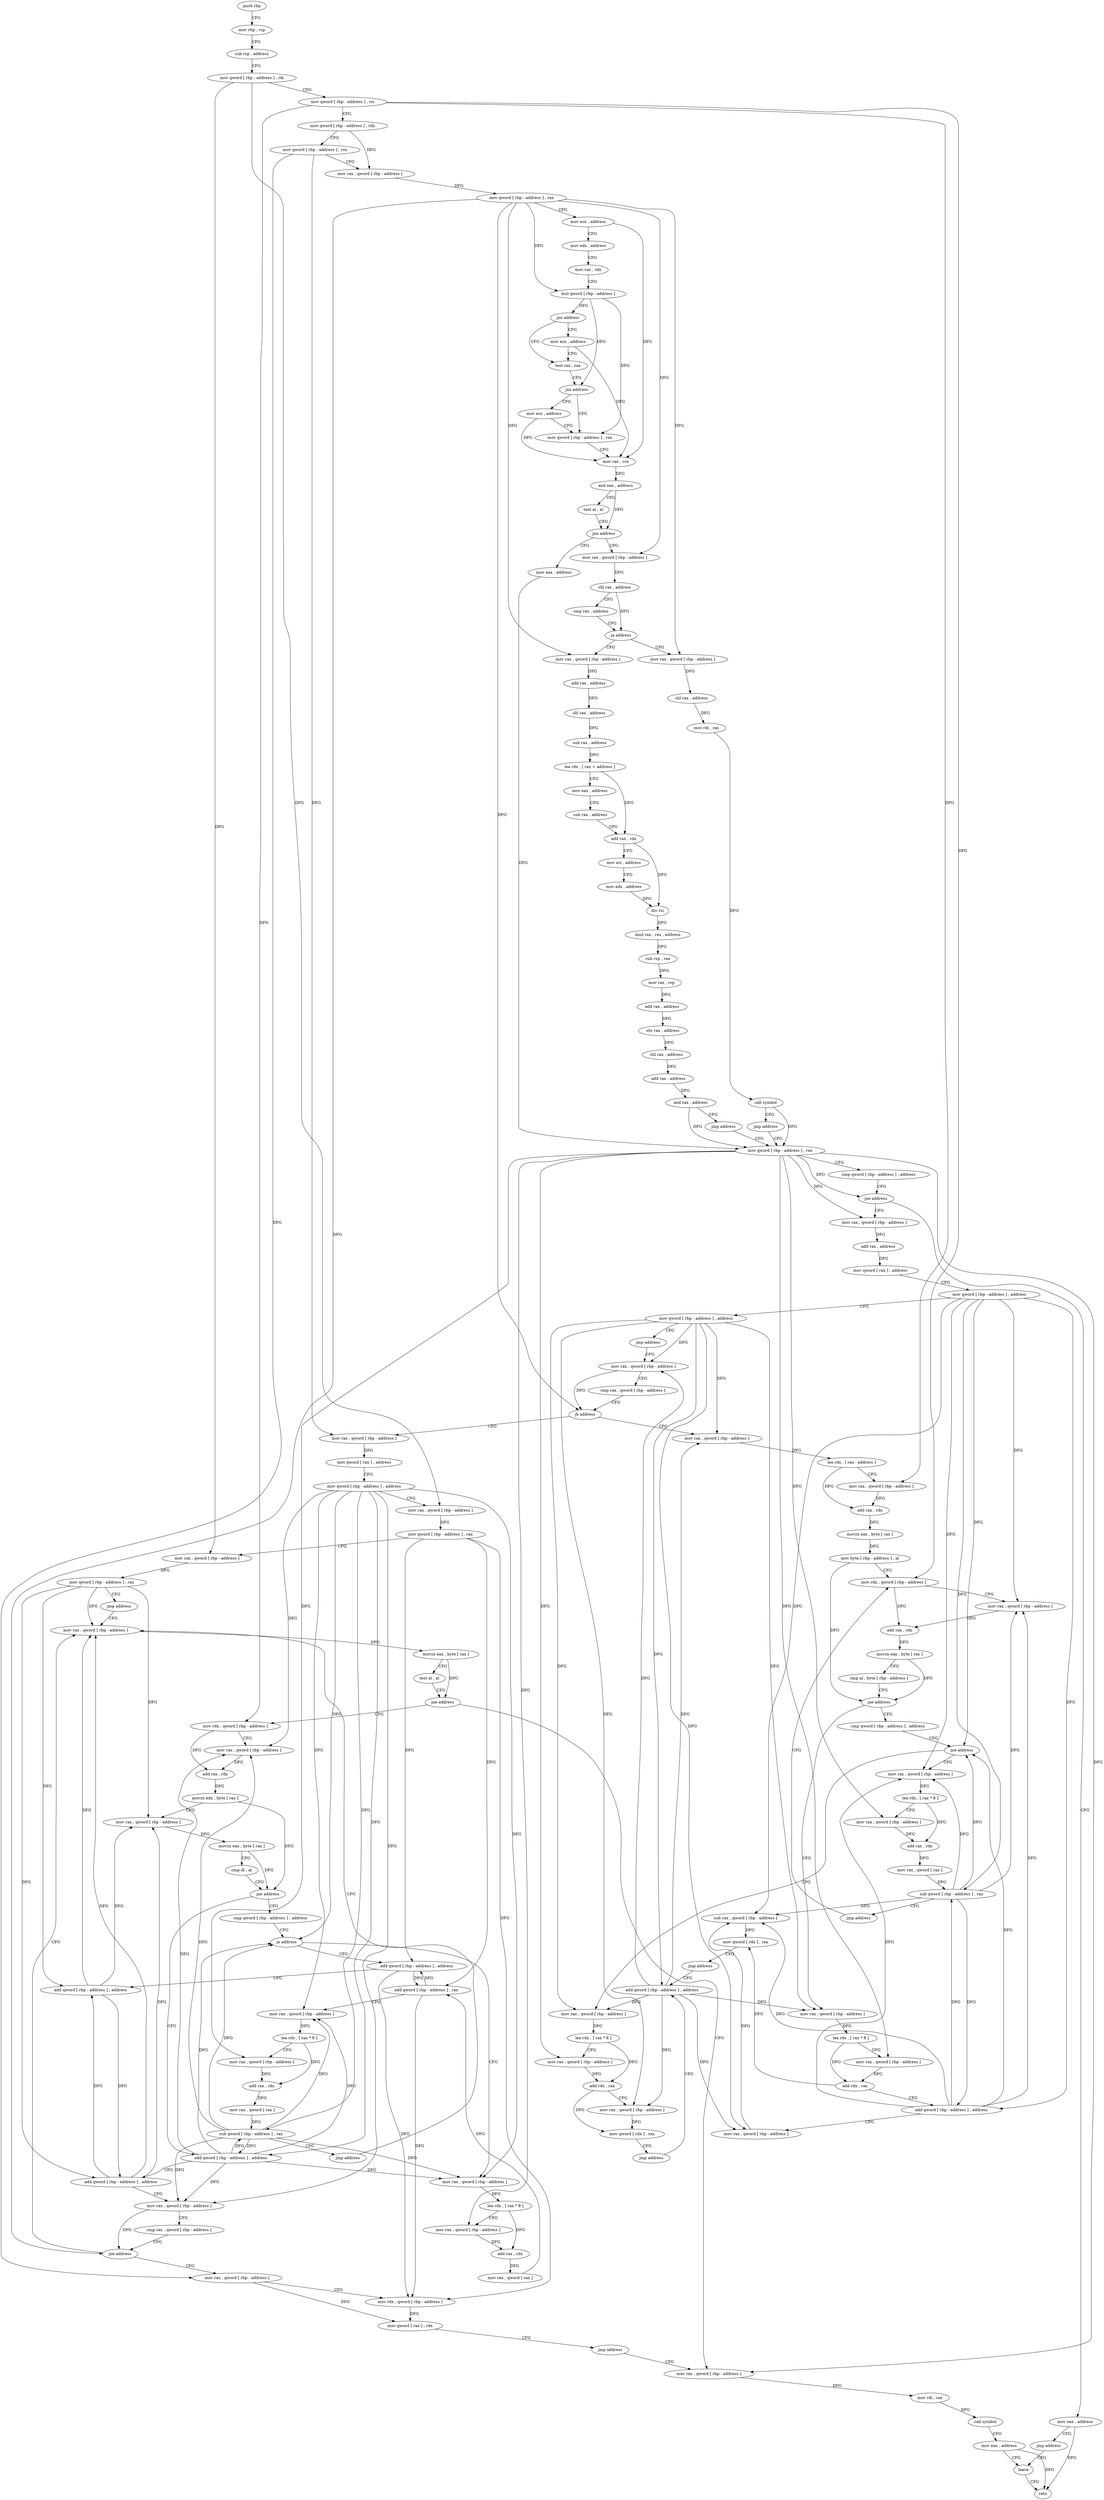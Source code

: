 digraph "func" {
"4314995" [label = "push rbp" ]
"4314996" [label = "mov rbp , rsp" ]
"4314999" [label = "sub rsp , address" ]
"4315003" [label = "mov qword [ rbp - address ] , rdi" ]
"4315007" [label = "mov qword [ rbp - address ] , rsi" ]
"4315011" [label = "mov qword [ rbp - address ] , rdx" ]
"4315015" [label = "mov qword [ rbp - address ] , rcx" ]
"4315019" [label = "mov rax , qword [ rbp - address ]" ]
"4315023" [label = "mov qword [ rbp - address ] , rax" ]
"4315027" [label = "mov ecx , address" ]
"4315032" [label = "mov edx , address" ]
"4315037" [label = "mov rax , rdx" ]
"4315040" [label = "mul qword [ rbp - address ]" ]
"4315044" [label = "jno address" ]
"4315051" [label = "test rax , rax" ]
"4315046" [label = "mov ecx , address" ]
"4315054" [label = "jns address" ]
"4315061" [label = "mov qword [ rbp - address ] , rax" ]
"4315056" [label = "mov ecx , address" ]
"4315065" [label = "mov rax , rcx" ]
"4315068" [label = "and eax , address" ]
"4315071" [label = "test al , al" ]
"4315073" [label = "jne address" ]
"4315186" [label = "mov eax , address" ]
"4315075" [label = "mov rax , qword [ rbp - address ]" ]
"4315191" [label = "mov qword [ rbp - address ] , rax" ]
"4315079" [label = "shl rax , address" ]
"4315083" [label = "cmp rax , address" ]
"4315089" [label = "ja address" ]
"4315168" [label = "mov rax , qword [ rbp - address ]" ]
"4315091" [label = "mov rax , qword [ rbp - address ]" ]
"4315212" [label = "mov rax , qword [ rbp - address ]" ]
"4315216" [label = "add rax , address" ]
"4315220" [label = "mov qword [ rax ] , address" ]
"4315227" [label = "mov qword [ rbp - address ] , address" ]
"4315235" [label = "mov qword [ rbp - address ] , address" ]
"4315243" [label = "jmp address" ]
"4315393" [label = "mov rax , qword [ rbp - address ]" ]
"4315202" [label = "mov eax , address" ]
"4315207" [label = "jmp address" ]
"4315608" [label = "leave" ]
"4315172" [label = "shl rax , address" ]
"4315176" [label = "mov rdi , rax" ]
"4315179" [label = "call symbol" ]
"4315184" [label = "jmp address" ]
"4315095" [label = "add rax , address" ]
"4315099" [label = "shl rax , address" ]
"4315103" [label = "sub rax , address" ]
"4315107" [label = "lea rdx , [ rax + address ]" ]
"4315111" [label = "mov eax , address" ]
"4315116" [label = "sub rax , address" ]
"4315120" [label = "add rax , rdx" ]
"4315123" [label = "mov esi , address" ]
"4315128" [label = "mov edx , address" ]
"4315133" [label = "div rsi" ]
"4315136" [label = "imul rax , rax , address" ]
"4315140" [label = "sub rsp , rax" ]
"4315143" [label = "mov rax , rsp" ]
"4315146" [label = "add rax , address" ]
"4315150" [label = "shr rax , address" ]
"4315154" [label = "shl rax , address" ]
"4315158" [label = "add rax , address" ]
"4315162" [label = "and rax , address" ]
"4315166" [label = "jmp address" ]
"4315397" [label = "cmp rax , qword [ rbp - address ]" ]
"4315401" [label = "jb address" ]
"4315248" [label = "mov rax , qword [ rbp - address ]" ]
"4315407" [label = "mov rax , qword [ rbp - address ]" ]
"4315609" [label = "retn" ]
"4315195" [label = "cmp qword [ rbp - address ] , address" ]
"4315200" [label = "jne address" ]
"4315252" [label = "lea rdx , [ rax - address ]" ]
"4315256" [label = "mov rax , qword [ rbp - address ]" ]
"4315260" [label = "add rax , rdx" ]
"4315263" [label = "movzx eax , byte [ rax ]" ]
"4315266" [label = "mov byte [ rbp - address ] , al" ]
"4315269" [label = "mov rdx , qword [ rbp - address ]" ]
"4315411" [label = "mov qword [ rax ] , address" ]
"4315418" [label = "mov qword [ rbp - address ] , address" ]
"4315426" [label = "mov rax , qword [ rbp - address ]" ]
"4315430" [label = "mov qword [ rbp - address ] , rax" ]
"4315434" [label = "mov rax , qword [ rbp - address ]" ]
"4315438" [label = "mov qword [ rbp - address ] , rax" ]
"4315442" [label = "jmp address" ]
"4315576" [label = "mov rax , qword [ rbp - address ]" ]
"4315325" [label = "cmp qword [ rbp - address ] , address" ]
"4315330" [label = "jne address" ]
"4315360" [label = "mov rax , qword [ rbp - address ]" ]
"4315332" [label = "mov rax , qword [ rbp - address ]" ]
"4315288" [label = "mov rax , qword [ rbp - address ]" ]
"4315292" [label = "lea rdx , [ rax * 8 ]" ]
"4315300" [label = "mov rax , qword [ rbp - address ]" ]
"4315304" [label = "add rdx , rax" ]
"4315307" [label = "add qword [ rbp - address ] , address" ]
"4315312" [label = "mov rax , qword [ rbp - address ]" ]
"4315316" [label = "sub rax , qword [ rbp - address ]" ]
"4315320" [label = "mov qword [ rdx ] , rax" ]
"4315323" [label = "jmp address" ]
"4315388" [label = "add qword [ rbp - address ] , address" ]
"4315580" [label = "movzx eax , byte [ rax ]" ]
"4315583" [label = "test al , al" ]
"4315585" [label = "jne address" ]
"4315447" [label = "mov rdx , qword [ rbp - address ]" ]
"4315591" [label = "mov rax , qword [ rbp - address ]" ]
"4315364" [label = "lea rdx , [ rax * 8 ]" ]
"4315372" [label = "mov rax , qword [ rbp - address ]" ]
"4315376" [label = "add rax , rdx" ]
"4315379" [label = "mov rax , qword [ rax ]" ]
"4315382" [label = "sub qword [ rbp - address ] , rax" ]
"4315386" [label = "jmp address" ]
"4315336" [label = "lea rdx , [ rax * 8 ]" ]
"4315344" [label = "mov rax , qword [ rbp - address ]" ]
"4315348" [label = "add rdx , rax" ]
"4315351" [label = "mov rax , qword [ rbp - address ]" ]
"4315355" [label = "mov qword [ rdx ] , rax" ]
"4315358" [label = "jmp address" ]
"4315451" [label = "mov rax , qword [ rbp - address ]" ]
"4315455" [label = "add rax , rdx" ]
"4315458" [label = "movzx edx , byte [ rax ]" ]
"4315461" [label = "mov rax , qword [ rbp - address ]" ]
"4315465" [label = "movzx eax , byte [ rax ]" ]
"4315468" [label = "cmp dl , al" ]
"4315470" [label = "jne address" ]
"4315505" [label = "cmp qword [ rbp - address ] , address" ]
"4315472" [label = "add qword [ rbp - address ] , address" ]
"4315595" [label = "mov rdi , rax" ]
"4315598" [label = "call symbol" ]
"4315603" [label = "mov eax , address" ]
"4315273" [label = "mov rax , qword [ rbp - address ]" ]
"4315277" [label = "add rax , rdx" ]
"4315280" [label = "movzx eax , byte [ rax ]" ]
"4315283" [label = "cmp al , byte [ rbp - address ]" ]
"4315286" [label = "jne address" ]
"4315510" [label = "je address" ]
"4315566" [label = "add qword [ rbp - address ] , address" ]
"4315512" [label = "mov rax , qword [ rbp - address ]" ]
"4315477" [label = "add qword [ rbp - address ] , address" ]
"4315482" [label = "mov rax , qword [ rbp - address ]" ]
"4315486" [label = "cmp rax , qword [ rbp - address ]" ]
"4315490" [label = "jne address" ]
"4315492" [label = "mov rax , qword [ rbp - address ]" ]
"4315571" [label = "add qword [ rbp - address ] , address" ]
"4315516" [label = "lea rdx , [ rax * 8 ]" ]
"4315524" [label = "mov rax , qword [ rbp - address ]" ]
"4315528" [label = "add rax , rdx" ]
"4315531" [label = "mov rax , qword [ rax ]" ]
"4315534" [label = "add qword [ rbp - address ] , rax" ]
"4315538" [label = "mov rax , qword [ rbp - address ]" ]
"4315542" [label = "lea rdx , [ rax * 8 ]" ]
"4315550" [label = "mov rax , qword [ rbp - address ]" ]
"4315554" [label = "add rax , rdx" ]
"4315557" [label = "mov rax , qword [ rax ]" ]
"4315560" [label = "sub qword [ rbp - address ] , rax" ]
"4315564" [label = "jmp address" ]
"4315496" [label = "mov rdx , qword [ rbp - address ]" ]
"4315500" [label = "mov qword [ rax ] , rdx" ]
"4315503" [label = "jmp address" ]
"4314995" -> "4314996" [ label = "CFG" ]
"4314996" -> "4314999" [ label = "CFG" ]
"4314999" -> "4315003" [ label = "CFG" ]
"4315003" -> "4315007" [ label = "CFG" ]
"4315003" -> "4315426" [ label = "DFG" ]
"4315003" -> "4315434" [ label = "DFG" ]
"4315007" -> "4315011" [ label = "CFG" ]
"4315007" -> "4315256" [ label = "DFG" ]
"4315007" -> "4315269" [ label = "DFG" ]
"4315007" -> "4315447" [ label = "DFG" ]
"4315011" -> "4315015" [ label = "CFG" ]
"4315011" -> "4315019" [ label = "DFG" ]
"4315015" -> "4315019" [ label = "CFG" ]
"4315015" -> "4315407" [ label = "DFG" ]
"4315015" -> "4315492" [ label = "DFG" ]
"4315019" -> "4315023" [ label = "DFG" ]
"4315023" -> "4315027" [ label = "CFG" ]
"4315023" -> "4315040" [ label = "DFG" ]
"4315023" -> "4315075" [ label = "DFG" ]
"4315023" -> "4315168" [ label = "DFG" ]
"4315023" -> "4315091" [ label = "DFG" ]
"4315023" -> "4315401" [ label = "DFG" ]
"4315023" -> "4315490" [ label = "DFG" ]
"4315027" -> "4315032" [ label = "CFG" ]
"4315027" -> "4315065" [ label = "DFG" ]
"4315032" -> "4315037" [ label = "CFG" ]
"4315037" -> "4315040" [ label = "CFG" ]
"4315040" -> "4315044" [ label = "DFG" ]
"4315040" -> "4315054" [ label = "DFG" ]
"4315040" -> "4315061" [ label = "DFG" ]
"4315044" -> "4315051" [ label = "CFG" ]
"4315044" -> "4315046" [ label = "CFG" ]
"4315051" -> "4315054" [ label = "CFG" ]
"4315046" -> "4315051" [ label = "CFG" ]
"4315046" -> "4315065" [ label = "DFG" ]
"4315054" -> "4315061" [ label = "CFG" ]
"4315054" -> "4315056" [ label = "CFG" ]
"4315061" -> "4315065" [ label = "CFG" ]
"4315056" -> "4315061" [ label = "CFG" ]
"4315056" -> "4315065" [ label = "DFG" ]
"4315065" -> "4315068" [ label = "DFG" ]
"4315068" -> "4315071" [ label = "CFG" ]
"4315068" -> "4315073" [ label = "DFG" ]
"4315071" -> "4315073" [ label = "CFG" ]
"4315073" -> "4315186" [ label = "CFG" ]
"4315073" -> "4315075" [ label = "CFG" ]
"4315186" -> "4315191" [ label = "DFG" ]
"4315075" -> "4315079" [ label = "DFG" ]
"4315191" -> "4315195" [ label = "CFG" ]
"4315191" -> "4315200" [ label = "DFG" ]
"4315191" -> "4315212" [ label = "DFG" ]
"4315191" -> "4315300" [ label = "DFG" ]
"4315191" -> "4315591" [ label = "DFG" ]
"4315191" -> "4315372" [ label = "DFG" ]
"4315191" -> "4315344" [ label = "DFG" ]
"4315191" -> "4315524" [ label = "DFG" ]
"4315191" -> "4315550" [ label = "DFG" ]
"4315079" -> "4315083" [ label = "CFG" ]
"4315079" -> "4315089" [ label = "DFG" ]
"4315083" -> "4315089" [ label = "CFG" ]
"4315089" -> "4315168" [ label = "CFG" ]
"4315089" -> "4315091" [ label = "CFG" ]
"4315168" -> "4315172" [ label = "DFG" ]
"4315091" -> "4315095" [ label = "DFG" ]
"4315212" -> "4315216" [ label = "DFG" ]
"4315216" -> "4315220" [ label = "DFG" ]
"4315220" -> "4315227" [ label = "CFG" ]
"4315227" -> "4315235" [ label = "CFG" ]
"4315227" -> "4315273" [ label = "DFG" ]
"4315227" -> "4315330" [ label = "DFG" ]
"4315227" -> "4315307" [ label = "DFG" ]
"4315227" -> "4315316" [ label = "DFG" ]
"4315227" -> "4315360" [ label = "DFG" ]
"4315227" -> "4315382" [ label = "DFG" ]
"4315235" -> "4315243" [ label = "CFG" ]
"4315235" -> "4315393" [ label = "DFG" ]
"4315235" -> "4315248" [ label = "DFG" ]
"4315235" -> "4315288" [ label = "DFG" ]
"4315235" -> "4315312" [ label = "DFG" ]
"4315235" -> "4315332" [ label = "DFG" ]
"4315235" -> "4315351" [ label = "DFG" ]
"4315235" -> "4315388" [ label = "DFG" ]
"4315243" -> "4315393" [ label = "CFG" ]
"4315393" -> "4315397" [ label = "CFG" ]
"4315393" -> "4315401" [ label = "DFG" ]
"4315202" -> "4315207" [ label = "CFG" ]
"4315202" -> "4315609" [ label = "DFG" ]
"4315207" -> "4315608" [ label = "CFG" ]
"4315608" -> "4315609" [ label = "CFG" ]
"4315172" -> "4315176" [ label = "DFG" ]
"4315176" -> "4315179" [ label = "DFG" ]
"4315179" -> "4315184" [ label = "CFG" ]
"4315179" -> "4315191" [ label = "DFG" ]
"4315184" -> "4315191" [ label = "CFG" ]
"4315095" -> "4315099" [ label = "DFG" ]
"4315099" -> "4315103" [ label = "DFG" ]
"4315103" -> "4315107" [ label = "DFG" ]
"4315107" -> "4315111" [ label = "CFG" ]
"4315107" -> "4315120" [ label = "DFG" ]
"4315111" -> "4315116" [ label = "CFG" ]
"4315116" -> "4315120" [ label = "CFG" ]
"4315120" -> "4315123" [ label = "CFG" ]
"4315120" -> "4315133" [ label = "DFG" ]
"4315123" -> "4315128" [ label = "CFG" ]
"4315128" -> "4315133" [ label = "DFG" ]
"4315133" -> "4315136" [ label = "DFG" ]
"4315136" -> "4315140" [ label = "DFG" ]
"4315140" -> "4315143" [ label = "DFG" ]
"4315143" -> "4315146" [ label = "DFG" ]
"4315146" -> "4315150" [ label = "DFG" ]
"4315150" -> "4315154" [ label = "DFG" ]
"4315154" -> "4315158" [ label = "DFG" ]
"4315158" -> "4315162" [ label = "DFG" ]
"4315162" -> "4315166" [ label = "CFG" ]
"4315162" -> "4315191" [ label = "DFG" ]
"4315166" -> "4315191" [ label = "CFG" ]
"4315397" -> "4315401" [ label = "CFG" ]
"4315401" -> "4315248" [ label = "CFG" ]
"4315401" -> "4315407" [ label = "CFG" ]
"4315248" -> "4315252" [ label = "DFG" ]
"4315407" -> "4315411" [ label = "DFG" ]
"4315195" -> "4315200" [ label = "CFG" ]
"4315200" -> "4315212" [ label = "CFG" ]
"4315200" -> "4315202" [ label = "CFG" ]
"4315252" -> "4315256" [ label = "CFG" ]
"4315252" -> "4315260" [ label = "DFG" ]
"4315256" -> "4315260" [ label = "DFG" ]
"4315260" -> "4315263" [ label = "DFG" ]
"4315263" -> "4315266" [ label = "DFG" ]
"4315266" -> "4315269" [ label = "CFG" ]
"4315266" -> "4315286" [ label = "DFG" ]
"4315269" -> "4315273" [ label = "CFG" ]
"4315269" -> "4315277" [ label = "DFG" ]
"4315411" -> "4315418" [ label = "CFG" ]
"4315418" -> "4315426" [ label = "CFG" ]
"4315418" -> "4315451" [ label = "DFG" ]
"4315418" -> "4315510" [ label = "DFG" ]
"4315418" -> "4315472" [ label = "DFG" ]
"4315418" -> "4315482" [ label = "DFG" ]
"4315418" -> "4315512" [ label = "DFG" ]
"4315418" -> "4315538" [ label = "DFG" ]
"4315418" -> "4315560" [ label = "DFG" ]
"4315426" -> "4315430" [ label = "DFG" ]
"4315430" -> "4315434" [ label = "CFG" ]
"4315430" -> "4315566" [ label = "DFG" ]
"4315430" -> "4315534" [ label = "DFG" ]
"4315430" -> "4315496" [ label = "DFG" ]
"4315434" -> "4315438" [ label = "DFG" ]
"4315438" -> "4315442" [ label = "CFG" ]
"4315438" -> "4315576" [ label = "DFG" ]
"4315438" -> "4315461" [ label = "DFG" ]
"4315438" -> "4315477" [ label = "DFG" ]
"4315438" -> "4315571" [ label = "DFG" ]
"4315442" -> "4315576" [ label = "CFG" ]
"4315576" -> "4315580" [ label = "DFG" ]
"4315325" -> "4315330" [ label = "CFG" ]
"4315330" -> "4315360" [ label = "CFG" ]
"4315330" -> "4315332" [ label = "CFG" ]
"4315360" -> "4315364" [ label = "DFG" ]
"4315332" -> "4315336" [ label = "DFG" ]
"4315288" -> "4315292" [ label = "DFG" ]
"4315292" -> "4315300" [ label = "CFG" ]
"4315292" -> "4315304" [ label = "DFG" ]
"4315300" -> "4315304" [ label = "DFG" ]
"4315304" -> "4315307" [ label = "CFG" ]
"4315304" -> "4315320" [ label = "DFG" ]
"4315307" -> "4315312" [ label = "CFG" ]
"4315307" -> "4315273" [ label = "DFG" ]
"4315307" -> "4315330" [ label = "DFG" ]
"4315307" -> "4315316" [ label = "DFG" ]
"4315307" -> "4315360" [ label = "DFG" ]
"4315307" -> "4315382" [ label = "DFG" ]
"4315312" -> "4315316" [ label = "DFG" ]
"4315316" -> "4315320" [ label = "DFG" ]
"4315320" -> "4315323" [ label = "CFG" ]
"4315323" -> "4315388" [ label = "CFG" ]
"4315388" -> "4315393" [ label = "DFG" ]
"4315388" -> "4315248" [ label = "DFG" ]
"4315388" -> "4315288" [ label = "DFG" ]
"4315388" -> "4315312" [ label = "DFG" ]
"4315388" -> "4315332" [ label = "DFG" ]
"4315388" -> "4315351" [ label = "DFG" ]
"4315580" -> "4315583" [ label = "CFG" ]
"4315580" -> "4315585" [ label = "DFG" ]
"4315583" -> "4315585" [ label = "CFG" ]
"4315585" -> "4315447" [ label = "CFG" ]
"4315585" -> "4315591" [ label = "CFG" ]
"4315447" -> "4315451" [ label = "CFG" ]
"4315447" -> "4315455" [ label = "DFG" ]
"4315591" -> "4315595" [ label = "DFG" ]
"4315364" -> "4315372" [ label = "CFG" ]
"4315364" -> "4315376" [ label = "DFG" ]
"4315372" -> "4315376" [ label = "DFG" ]
"4315376" -> "4315379" [ label = "DFG" ]
"4315379" -> "4315382" [ label = "DFG" ]
"4315382" -> "4315386" [ label = "CFG" ]
"4315382" -> "4315273" [ label = "DFG" ]
"4315382" -> "4315330" [ label = "DFG" ]
"4315382" -> "4315307" [ label = "DFG" ]
"4315382" -> "4315316" [ label = "DFG" ]
"4315382" -> "4315360" [ label = "DFG" ]
"4315386" -> "4315269" [ label = "CFG" ]
"4315336" -> "4315344" [ label = "CFG" ]
"4315336" -> "4315348" [ label = "DFG" ]
"4315344" -> "4315348" [ label = "DFG" ]
"4315348" -> "4315351" [ label = "CFG" ]
"4315348" -> "4315355" [ label = "DFG" ]
"4315351" -> "4315355" [ label = "DFG" ]
"4315355" -> "4315358" [ label = "CFG" ]
"4315358" -> "4315388" [ label = "CFG" ]
"4315451" -> "4315455" [ label = "DFG" ]
"4315455" -> "4315458" [ label = "DFG" ]
"4315458" -> "4315461" [ label = "CFG" ]
"4315458" -> "4315470" [ label = "DFG" ]
"4315461" -> "4315465" [ label = "DFG" ]
"4315465" -> "4315468" [ label = "CFG" ]
"4315465" -> "4315470" [ label = "DFG" ]
"4315468" -> "4315470" [ label = "CFG" ]
"4315470" -> "4315505" [ label = "CFG" ]
"4315470" -> "4315472" [ label = "CFG" ]
"4315505" -> "4315510" [ label = "CFG" ]
"4315472" -> "4315477" [ label = "CFG" ]
"4315472" -> "4315451" [ label = "DFG" ]
"4315472" -> "4315510" [ label = "DFG" ]
"4315472" -> "4315482" [ label = "DFG" ]
"4315472" -> "4315512" [ label = "DFG" ]
"4315472" -> "4315538" [ label = "DFG" ]
"4315472" -> "4315560" [ label = "DFG" ]
"4315595" -> "4315598" [ label = "DFG" ]
"4315598" -> "4315603" [ label = "CFG" ]
"4315603" -> "4315608" [ label = "CFG" ]
"4315603" -> "4315609" [ label = "DFG" ]
"4315273" -> "4315277" [ label = "DFG" ]
"4315277" -> "4315280" [ label = "DFG" ]
"4315280" -> "4315283" [ label = "CFG" ]
"4315280" -> "4315286" [ label = "DFG" ]
"4315283" -> "4315286" [ label = "CFG" ]
"4315286" -> "4315325" [ label = "CFG" ]
"4315286" -> "4315288" [ label = "CFG" ]
"4315510" -> "4315566" [ label = "CFG" ]
"4315510" -> "4315512" [ label = "CFG" ]
"4315566" -> "4315571" [ label = "CFG" ]
"4315566" -> "4315534" [ label = "DFG" ]
"4315566" -> "4315496" [ label = "DFG" ]
"4315512" -> "4315516" [ label = "DFG" ]
"4315477" -> "4315482" [ label = "CFG" ]
"4315477" -> "4315576" [ label = "DFG" ]
"4315477" -> "4315461" [ label = "DFG" ]
"4315477" -> "4315571" [ label = "DFG" ]
"4315482" -> "4315486" [ label = "CFG" ]
"4315482" -> "4315490" [ label = "DFG" ]
"4315486" -> "4315490" [ label = "CFG" ]
"4315490" -> "4315576" [ label = "CFG" ]
"4315490" -> "4315492" [ label = "CFG" ]
"4315492" -> "4315496" [ label = "CFG" ]
"4315492" -> "4315500" [ label = "DFG" ]
"4315571" -> "4315576" [ label = "DFG" ]
"4315571" -> "4315461" [ label = "DFG" ]
"4315571" -> "4315477" [ label = "DFG" ]
"4315516" -> "4315524" [ label = "CFG" ]
"4315516" -> "4315528" [ label = "DFG" ]
"4315524" -> "4315528" [ label = "DFG" ]
"4315528" -> "4315531" [ label = "DFG" ]
"4315531" -> "4315534" [ label = "DFG" ]
"4315534" -> "4315538" [ label = "CFG" ]
"4315534" -> "4315566" [ label = "DFG" ]
"4315534" -> "4315496" [ label = "DFG" ]
"4315538" -> "4315542" [ label = "DFG" ]
"4315542" -> "4315550" [ label = "CFG" ]
"4315542" -> "4315554" [ label = "DFG" ]
"4315550" -> "4315554" [ label = "DFG" ]
"4315554" -> "4315557" [ label = "DFG" ]
"4315557" -> "4315560" [ label = "DFG" ]
"4315560" -> "4315564" [ label = "CFG" ]
"4315560" -> "4315451" [ label = "DFG" ]
"4315560" -> "4315510" [ label = "DFG" ]
"4315560" -> "4315472" [ label = "DFG" ]
"4315560" -> "4315482" [ label = "DFG" ]
"4315560" -> "4315512" [ label = "DFG" ]
"4315560" -> "4315538" [ label = "DFG" ]
"4315564" -> "4315576" [ label = "CFG" ]
"4315496" -> "4315500" [ label = "DFG" ]
"4315500" -> "4315503" [ label = "CFG" ]
"4315503" -> "4315591" [ label = "CFG" ]
}
